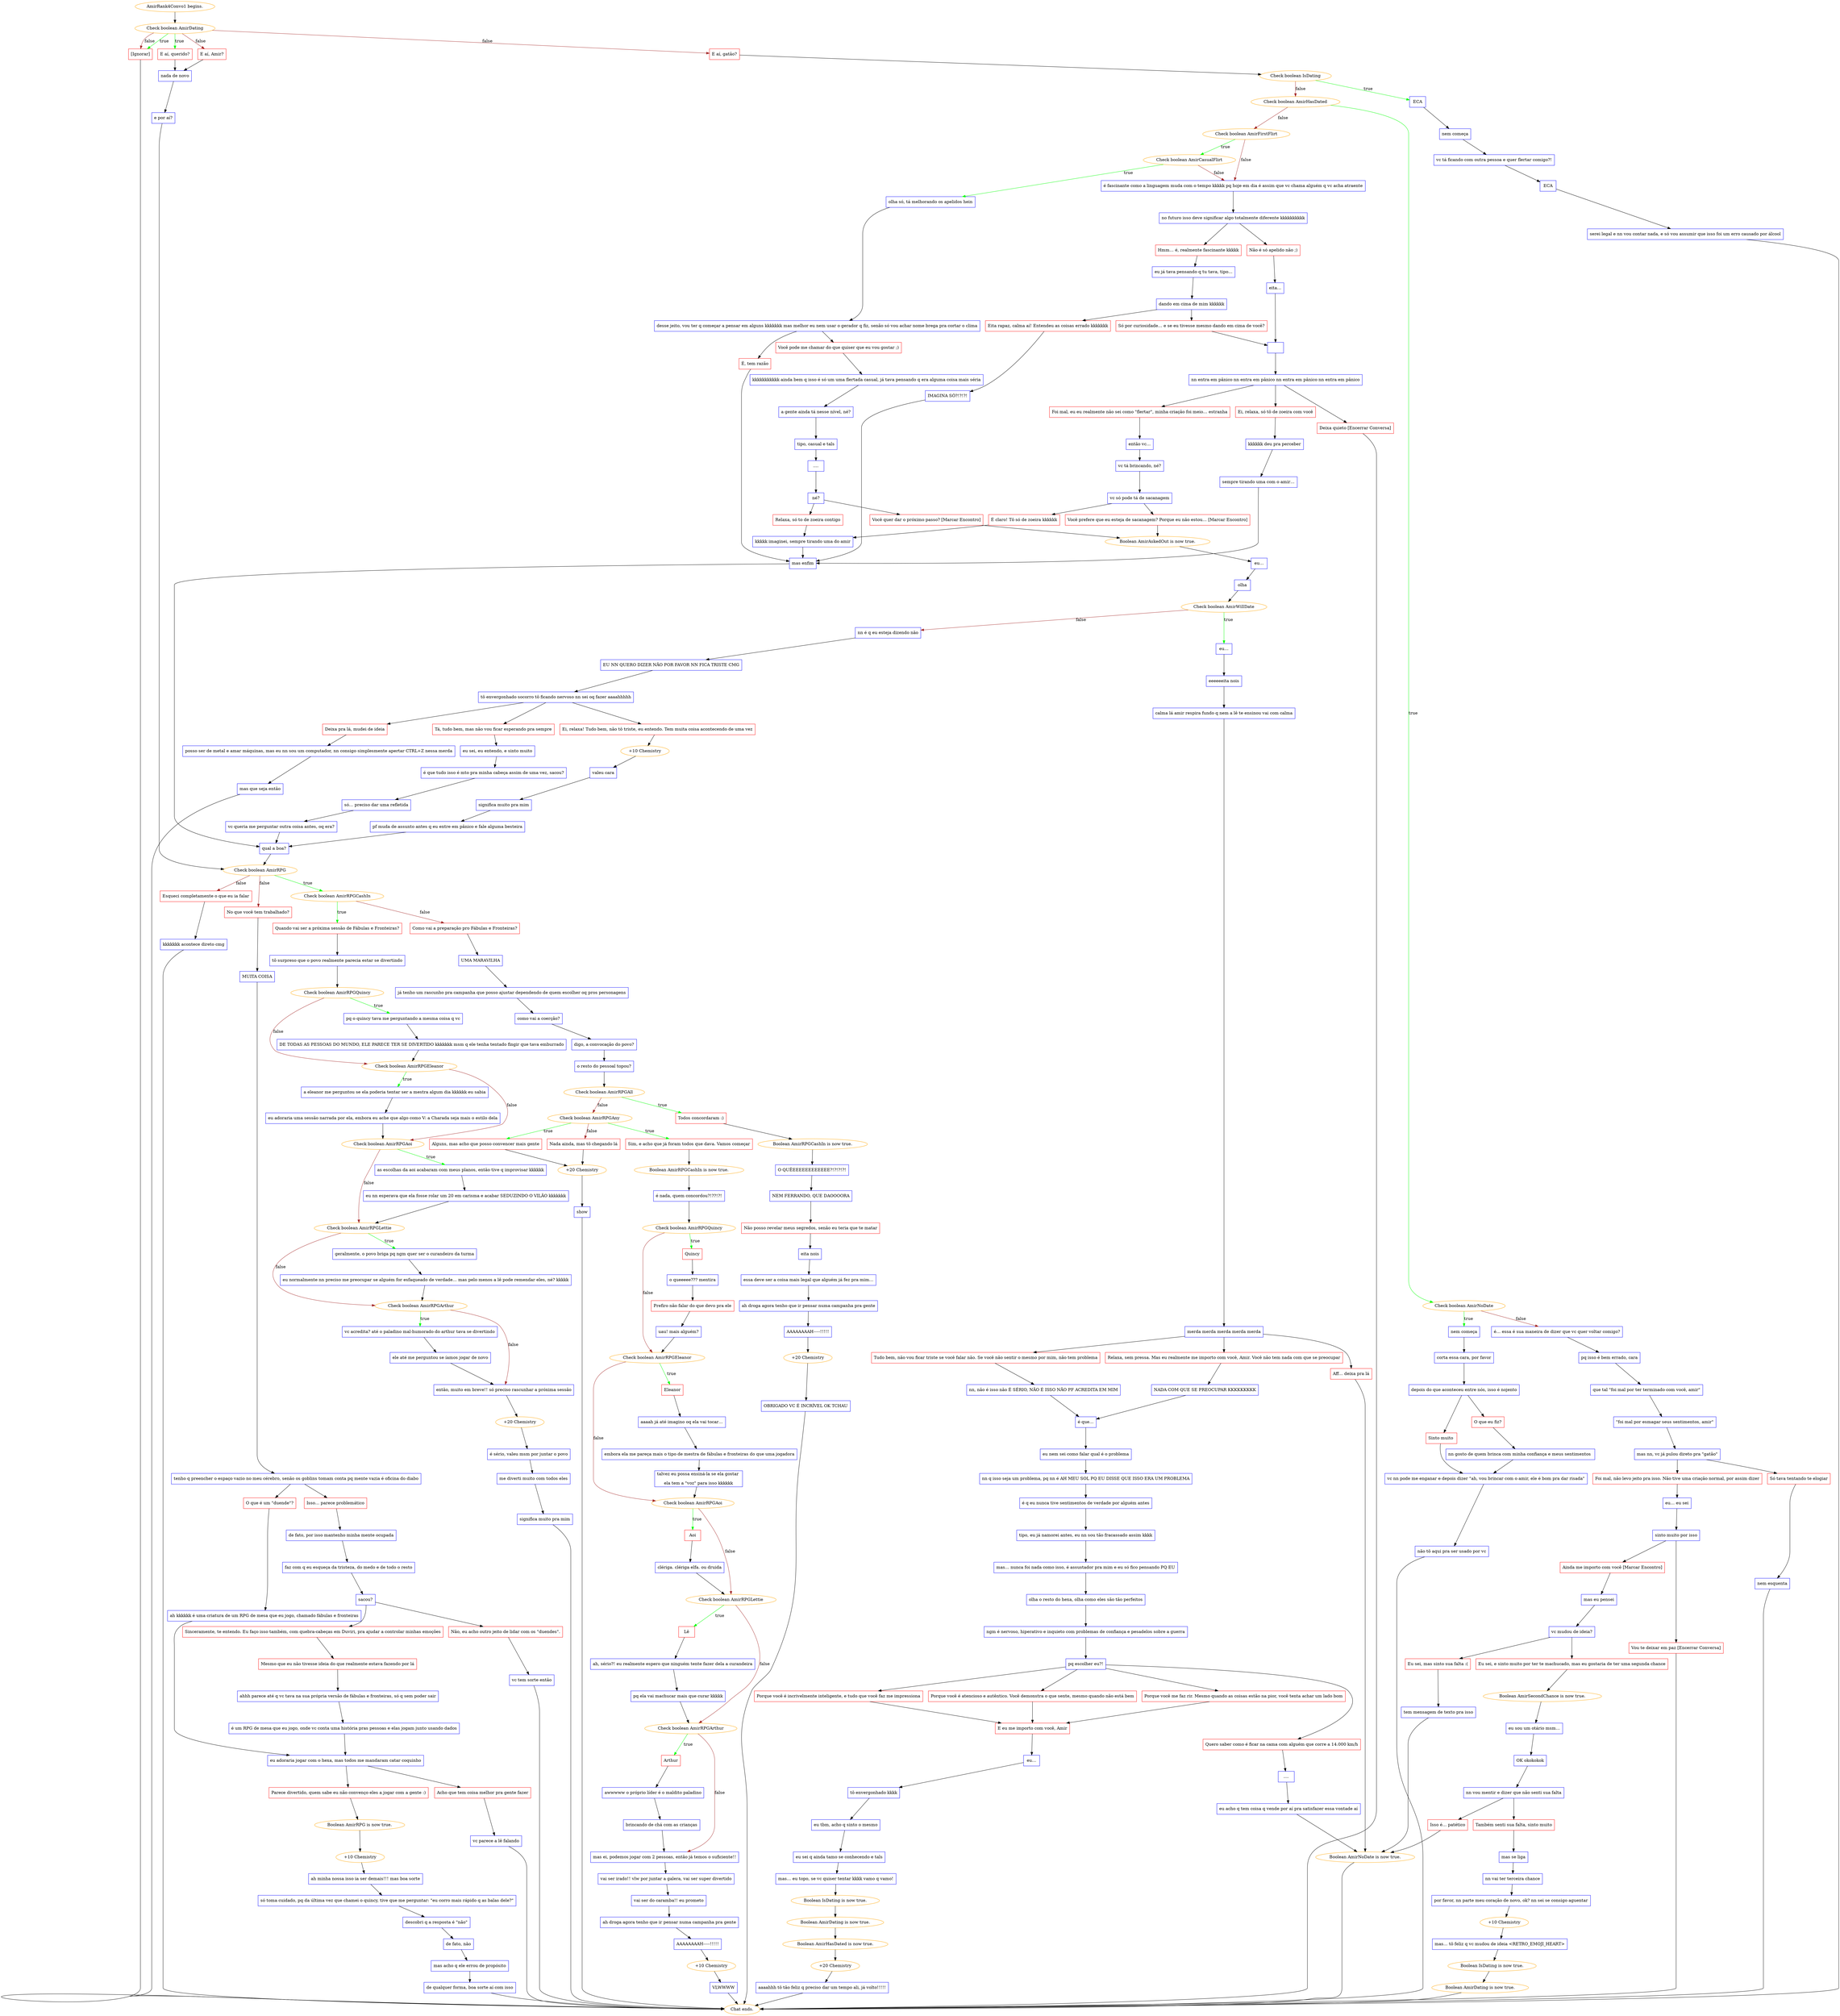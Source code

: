digraph {
	"AmirRank4Convo1 begins." [color=orange];
		"AmirRank4Convo1 begins." -> j1901439017;
	j1901439017 [label="Check boolean AmirDating",color=orange];
		j1901439017 -> j2294793811 [label=true,color=green];
		j1901439017 -> j984287941 [label=true,color=green];
		j1901439017 -> j1343427159 [label=false,color=brown];
		j1901439017 -> j2650635661 [label=false,color=brown];
		j1901439017 -> j984287941 [label=false,color=brown];
	j2294793811 [label="E aí, querido?",shape=box,color=red];
		j2294793811 -> j1939716010;
	j984287941 [label="[Ignorar]",shape=box,color=red];
		j984287941 -> "Chat ends.";
	j1343427159 [label="E aí, Amir?",shape=box,color=red];
		j1343427159 -> j1939716010;
	j2650635661 [label="E aí, gatão?",shape=box,color=red];
		j2650635661 -> j299105551;
	j1939716010 [label="nada de novo",shape=box,color=blue];
		j1939716010 -> j3867970302;
	"Chat ends." [color=orange];
	j299105551 [label="Check boolean IsDating",color=orange];
		j299105551 -> j934366533 [label=true,color=green];
		j299105551 -> j869690643 [label=false,color=brown];
	j3867970302 [label="e por aí?",shape=box,color=blue];
		j3867970302 -> j13181005;
	j934366533 [label="ECA",shape=box,color=blue];
		j934366533 -> j248782340;
	j869690643 [label="Check boolean AmirHasDated",color=orange];
		j869690643 -> j1564964587 [label=true,color=green];
		j869690643 -> j427846108 [label=false,color=brown];
	j13181005 [label="Check boolean AmirRPG",color=orange];
		j13181005 -> j3060623829 [label=true,color=green];
		j13181005 -> j1129377651 [label=false,color=brown];
		j13181005 -> j2533037535 [label=false,color=brown];
	j248782340 [label="nem começa",shape=box,color=blue];
		j248782340 -> j2143173528;
	j1564964587 [label="Check boolean AmirNoDate",color=orange];
		j1564964587 -> j1176392842 [label=true,color=green];
		j1564964587 -> j2111493827 [label=false,color=brown];
	j427846108 [label="Check boolean AmirFirstFlirt",color=orange];
		j427846108 -> j2657990682 [label=true,color=green];
		j427846108 -> j46442862 [label=false,color=brown];
	j3060623829 [label="Check boolean AmirRPGCashIn",color=orange];
		j3060623829 -> j2822030939 [label=true,color=green];
		j3060623829 -> j2665289432 [label=false,color=brown];
	j1129377651 [label="No que você tem trabalhado?",shape=box,color=red];
		j1129377651 -> j1242184596;
	j2533037535 [label="Esqueci completamente o que eu ia falar",shape=box,color=red];
		j2533037535 -> j1170094226;
	j2143173528 [label="vc tá ficando com outra pessoa e quer flertar comigo?!",shape=box,color=blue];
		j2143173528 -> j731971168;
	j1176392842 [label="nem começa",shape=box,color=blue];
		j1176392842 -> j2711643291;
	j2111493827 [label="é… essa é sua maneira de dizer que vc quer voltar comigo?",shape=box,color=blue];
		j2111493827 -> j171916926;
	j2657990682 [label="Check boolean AmirCasualFlirt",color=orange];
		j2657990682 -> j1434389539 [label=true,color=green];
		j2657990682 -> j46442862 [label=false,color=brown];
	j46442862 [label="é fascinante como a linguagem muda com o tempo kkkkk pq hoje em dia é assim que vc chama alguém q vc acha atraente",shape=box,color=blue];
		j46442862 -> j1564142837;
	j2822030939 [label="Quando vai ser a próxima sessão de Fábulas e Fronteiras?",shape=box,color=red];
		j2822030939 -> j3129865963;
	j2665289432 [label="Como vai a preparação pro Fábulas e Fronteiras?",shape=box,color=red];
		j2665289432 -> j2883066456;
	j1242184596 [label="MUITA COISA",shape=box,color=blue];
		j1242184596 -> j3262234762;
	j1170094226 [label="kkkkkkk acontece direto cmg",shape=box,color=blue];
		j1170094226 -> "Chat ends.";
	j731971168 [label="ECA",shape=box,color=blue];
		j731971168 -> j2274869240;
	j2711643291 [label="corta essa cara, por favor",shape=box,color=blue];
		j2711643291 -> j3412458712;
	j171916926 [label="pq isso é bem errado, cara",shape=box,color=blue];
		j171916926 -> j3429027806;
	j1434389539 [label="olha só, tá melhorando os apelidos hein",shape=box,color=blue];
		j1434389539 -> j2419012119;
	j1564142837 [label="no futuro isso deve significar algo totalmente diferente kkkkkkkkkk",shape=box,color=blue];
		j1564142837 -> j1082160126;
		j1564142837 -> j1550311570;
	j3129865963 [label="tô surpreso que o povo realmente parecia estar se divertindo",shape=box,color=blue];
		j3129865963 -> j39894109;
	j2883066456 [label="UMA MARAVILHA",shape=box,color=blue];
		j2883066456 -> j3207796426;
	j3262234762 [label="tenho q preencher o espaço vazio no meu cérebro, senão os goblins tomam conta pq mente vazia é oficina do diabo",shape=box,color=blue];
		j3262234762 -> j2539419531;
		j3262234762 -> j3923153967;
	j2274869240 [label="serei legal e nn vou contar nada, e só vou assumir que isso foi um erro causado por álcool",shape=box,color=blue];
		j2274869240 -> "Chat ends.";
	j3412458712 [label="depois do que aconteceu entre nós, isso é nojento",shape=box,color=blue];
		j3412458712 -> j2253685844;
		j3412458712 -> j4290147774;
	j3429027806 [label="que tal \"foi mal por ter terminado com você, amir\"",shape=box,color=blue];
		j3429027806 -> j225827530;
	j2419012119 [label="desse jeito, vou ter q começar a pensar em alguns kkkkkkk mas melhor eu nem usar o gerador q fiz, senão só vou achar nome brega pra cortar o clima",shape=box,color=blue];
		j2419012119 -> j2262457034;
		j2419012119 -> j4290937342;
	j1082160126 [label="Hmm… é, realmente fascinante kkkkk",shape=box,color=red];
		j1082160126 -> j1654842761;
	j1550311570 [label="Não é só apelido não ;)",shape=box,color=red];
		j1550311570 -> j1976861293;
	j39894109 [label="Check boolean AmirRPGQuincy",color=orange];
		j39894109 -> j2226173264 [label=true,color=green];
		j39894109 -> j2519416544 [label=false,color=brown];
	j3207796426 [label="já tenho um rascunho pra campanha que posso ajustar dependendo de quem escolher oq pros personagens",shape=box,color=blue];
		j3207796426 -> j1657919173;
	j2539419531 [label="Isso… parece problemático",shape=box,color=red];
		j2539419531 -> j1889712621;
	j3923153967 [label="O que é um \"duende\"?",shape=box,color=red];
		j3923153967 -> j1608372287;
	j2253685844 [label="Sinto muito ",shape=box,color=red];
		j2253685844 -> j3307693639;
	j4290147774 [label="O que eu fiz?",shape=box,color=red];
		j4290147774 -> j4203067241;
	j225827530 [label="\"foi mal por esmagar seus sentimentos, amir\"",shape=box,color=blue];
		j225827530 -> j93549515;
	j2262457034 [label="Você pode me chamar do que quiser que eu vou gostar ;)",shape=box,color=red];
		j2262457034 -> j1288383513;
	j4290937342 [label="É, tem razão",shape=box,color=red];
		j4290937342 -> j1805799786;
	j1654842761 [label="eu já tava pensando q tu tava, tipo…",shape=box,color=blue];
		j1654842761 -> j1049471980;
	j1976861293 [label="eita…",shape=box,color=blue];
		j1976861293 -> j1221459631;
	j2226173264 [label="pq o quincy tava me perguntando a mesma coisa q vc",shape=box,color=blue];
		j2226173264 -> j3690889510;
	j2519416544 [label="Check boolean AmirRPGEleanor",color=orange];
		j2519416544 -> j3851442721 [label=true,color=green];
		j2519416544 -> j2468658678 [label=false,color=brown];
	j1657919173 [label="como vai a coerção?",shape=box,color=blue];
		j1657919173 -> j3340868670;
	j1889712621 [label="de fato, por isso mantenho minha mente ocupada",shape=box,color=blue];
		j1889712621 -> j1375475861;
	j1608372287 [label="ah kkkkkk é uma criatura de um RPG de mesa que eu jogo, chamado fábulas e fronteiras",shape=box,color=blue];
		j1608372287 -> j703397750;
	j3307693639 [label="vc nn pode me enganar e depois dizer \"ah, vou brincar com o amir, ele é bom pra dar risada\"",shape=box,color=blue];
		j3307693639 -> j3872245087;
	j4203067241 [label="nn gosto de quem brinca com minha confiança e meus sentimentos ",shape=box,color=blue];
		j4203067241 -> j3307693639;
	j93549515 [label="mas nn, vc já pulou direto pra \"gatão\"",shape=box,color=blue];
		j93549515 -> j3099877546;
		j93549515 -> j658648577;
	j1288383513 [label="kkkkkkkkkkk ainda bem q isso é só um uma flertada casual, já tava pensando q era alguma coisa mais séria",shape=box,color=blue];
		j1288383513 -> j1898389834;
	j1805799786 [label="mas enfim",shape=box,color=blue];
		j1805799786 -> j1871782927;
	j1049471980 [label="dando em cima de mim kkkkkk",shape=box,color=blue];
		j1049471980 -> j125843922;
		j1049471980 -> j603510260;
	j1221459631 [label=" ",shape=box,color=blue];
		j1221459631 -> j2692722816;
	j3690889510 [label="DE TODAS AS PESSOAS DO MUNDO, ELE PARECE TER SE DIVERTIDO kkkkkkk msm q ele tenha tentado fingir que tava emburrado",shape=box,color=blue];
		j3690889510 -> j2519416544;
	j3851442721 [label="a eleanor me perguntou se ela poderia tentar ser a mestra algum dia kkkkkk eu sabia",shape=box,color=blue];
		j3851442721 -> j38943957;
	j2468658678 [label="Check boolean AmirRPGAoi",color=orange];
		j2468658678 -> j934752424 [label=true,color=green];
		j2468658678 -> j290297768 [label=false,color=brown];
	j3340868670 [label="digo, a convocação do povo?",shape=box,color=blue];
		j3340868670 -> j3383144042;
	j1375475861 [label="faz com q eu esqueça da tristeza, do medo e de todo o resto",shape=box,color=blue];
		j1375475861 -> j2342845120;
	j703397750 [label="eu adoraria jogar com o hexa, mas todos me mandaram catar coquinho",shape=box,color=blue];
		j703397750 -> j1838583837;
		j703397750 -> j3549334186;
	j3872245087 [label="não tô aqui pra ser usado por vc",shape=box,color=blue];
		j3872245087 -> "Chat ends.";
	j3099877546 [label="Foi mal, não levo jeito pra isso. Não tive uma criação normal, por assim dizer",shape=box,color=red];
		j3099877546 -> j4081274873;
	j658648577 [label="Só tava tentando te elogiar",shape=box,color=red];
		j658648577 -> j1180108341;
	j1898389834 [label="a gente ainda tá nesse nível, né?",shape=box,color=blue];
		j1898389834 -> j2196389832;
	j1871782927 [label="qual a boa?",shape=box,color=blue];
		j1871782927 -> j13181005;
	j125843922 [label="Eita rapaz, calma aí! Entendeu as coisas errado kkkkkkk",shape=box,color=red];
		j125843922 -> j139039436;
	j603510260 [label="Só por curiosidade… e se eu tivesse mesmo dando em cima de você?",shape=box,color=red];
		j603510260 -> j1221459631;
	j2692722816 [label="nn entra em pânico nn entra em pânico nn entra em pânico nn entra em pânico",shape=box,color=blue];
		j2692722816 -> j3550878231;
		j2692722816 -> j3326837773;
		j2692722816 -> j462917015;
	j38943957 [label="eu adoraria uma sessão narrada por ela, embora eu ache que algo como V: a Charada seja mais o estilo dela",shape=box,color=blue];
		j38943957 -> j2468658678;
	j934752424 [label="as escolhas da aoi acabaram com meus planos, então tive q improvisar kkkkkk",shape=box,color=blue];
		j934752424 -> j1685632997;
	j290297768 [label="Check boolean AmirRPGLettie",color=orange];
		j290297768 -> j285987888 [label=true,color=green];
		j290297768 -> j3043779789 [label=false,color=brown];
	j3383144042 [label="o resto do pessoal topou?",shape=box,color=blue];
		j3383144042 -> j2410754749;
	j2342845120 [label="sacou?",shape=box,color=blue];
		j2342845120 -> j3583639982;
		j2342845120 -> j2860267537;
	j1838583837 [label="Parece divertido, quem sabe eu não convenço eles a jogar com a gente :)",shape=box,color=red];
		j1838583837 -> j164624452;
	j3549334186 [label="Acho que tem coisa melhor pra gente fazer",shape=box,color=red];
		j3549334186 -> j2291568548;
	j4081274873 [label="eu… eu sei",shape=box,color=blue];
		j4081274873 -> j3601230554;
	j1180108341 [label="nem esquenta",shape=box,color=blue];
		j1180108341 -> "Chat ends.";
	j2196389832 [label="tipo, casual e tals",shape=box,color=blue];
		j2196389832 -> j2510466937;
	j139039436 [label="IMAGINA SÓ?!?!?!",shape=box,color=blue];
		j139039436 -> j1805799786;
	j3550878231 [label="Ei, relaxa, só tô de zoeira com você",shape=box,color=red];
		j3550878231 -> j774133175;
	j3326837773 [label="Foi mal, eu eu realmente não sei como \"flertar\", minha criação foi meio… estranha",shape=box,color=red];
		j3326837773 -> j350824356;
	j462917015 [label="Deixa quieto [Encerrar Conversa]",shape=box,color=red];
		j462917015 -> "Chat ends.";
	j1685632997 [label="eu nn esperava que ela fosse rolar um 20 em carisma e acabar SEDUZINDO O VILÃO kkkkkkk",shape=box,color=blue];
		j1685632997 -> j290297768;
	j285987888 [label="geralmente, o povo briga pq ngm quer ser o curandeiro da turma",shape=box,color=blue];
		j285987888 -> j3533281178;
	j3043779789 [label="Check boolean AmirRPGArthur",color=orange];
		j3043779789 -> j573528088 [label=true,color=green];
		j3043779789 -> j3452678231 [label=false,color=brown];
	j2410754749 [label="Check boolean AmirRPGAll",color=orange];
		j2410754749 -> j1312523753 [label=true,color=green];
		j2410754749 -> j4007068273 [label=false,color=brown];
	j3583639982 [label="Sinceramente, te entendo. Eu faço isso também, com quebra-cabeças em Duviri, pra ajudar a controlar minhas emoções",shape=box,color=red];
		j3583639982 -> j3805077328;
	j2860267537 [label="Não, eu acho outro jeito de lidar com os \"duendes\".",shape=box,color=red];
		j2860267537 -> j814645039;
	j164624452 [label="Boolean AmirRPG is now true.",color=orange];
		j164624452 -> j3172792951;
	j2291568548 [label="vc parece a lê falando",shape=box,color=blue];
		j2291568548 -> "Chat ends.";
	j3601230554 [label="sinto muito por isso",shape=box,color=blue];
		j3601230554 -> j410932263;
		j3601230554 -> j1064670010;
	j2510466937 [label="....",shape=box,color=blue];
		j2510466937 -> j611801178;
	j774133175 [label="kkkkkk deu pra perceber",shape=box,color=blue];
		j774133175 -> j35401020;
	j350824356 [label="então vc…",shape=box,color=blue];
		j350824356 -> j2995174220;
	j3533281178 [label="eu normalmente nn preciso me preocupar se alguém for esfaqueado de verdade… mas pelo menos a lê pode remendar eles, né? kkkkk",shape=box,color=blue];
		j3533281178 -> j3043779789;
	j573528088 [label="vc acredita? até o paladino mal-humorado do arthur tava se divertindo",shape=box,color=blue];
		j573528088 -> j327374291;
	j3452678231 [label="então, muito em breve!! só preciso rascunhar a próxima sessão",shape=box,color=blue];
		j3452678231 -> j3500385826;
	j1312523753 [label="Todos concordaram :)",shape=box,color=red];
		j1312523753 -> j794741624;
	j4007068273 [label="Check boolean AmirRPGAny",color=orange];
		j4007068273 -> j1792065713 [label=true,color=green];
		j4007068273 -> j683387836 [label=true,color=green];
		j4007068273 -> j3925452895 [label=false,color=brown];
	j3805077328 [label="Mesmo que eu não tivesse ideia do que realmente estava fazendo por lá",shape=box,color=red];
		j3805077328 -> j1480902087;
	j814645039 [label="vc tem sorte então",shape=box,color=blue];
		j814645039 -> "Chat ends.";
	j3172792951 [label="+10 Chemistry",color=orange];
		j3172792951 -> j1537736159;
	j410932263 [label="Ainda me importo com você [Marcar Encontro]",shape=box,color=red];
		j410932263 -> j1799014670;
	j1064670010 [label="Vou te deixar em paz [Encerrar Conversa]",shape=box,color=red];
		j1064670010 -> "Chat ends.";
	j611801178 [label="né?",shape=box,color=blue];
		j611801178 -> j2408269447;
		j611801178 -> j3210435152;
	j35401020 [label="sempre tirando uma com o amir…",shape=box,color=blue];
		j35401020 -> j1805799786;
	j2995174220 [label="vc tá brincando, né?",shape=box,color=blue];
		j2995174220 -> j3427781851;
	j327374291 [label="ele até me perguntou se íamos jogar de novo",shape=box,color=blue];
		j327374291 -> j3452678231;
	j3500385826 [label="+20 Chemistry",color=orange];
		j3500385826 -> j1781384606;
	j794741624 [label="Boolean AmirRPGCashIn is now true.",color=orange];
		j794741624 -> j2355568509;
	j1792065713 [label="Sim, e acho que já foram todos que dava. Vamos começar",shape=box,color=red];
		j1792065713 -> j1575841325;
	j683387836 [label="Alguns, mas acho que posso convencer mais gente",shape=box,color=red];
		j683387836 -> j4075395378;
	j3925452895 [label="Nada ainda, mas tô chegando lá",shape=box,color=red];
		j3925452895 -> j4075395378;
	j1480902087 [label="ahhh parece até q vc tava na sua própria versão de fábulas e fronteiras, só q sem poder sair",shape=box,color=blue];
		j1480902087 -> j1282031288;
	j1537736159 [label="ah minha nossa isso ia ser demais!!! mas boa sorte",shape=box,color=blue];
		j1537736159 -> j3600046863;
	j1799014670 [label="mas eu pensei",shape=box,color=blue];
		j1799014670 -> j1922454521;
	j2408269447 [label="Você quer dar o próximo passo? [Marcar Encontro]",shape=box,color=red];
		j2408269447 -> j2492027355;
	j3210435152 [label="Relaxa, só to de zoeira contigo",shape=box,color=red];
		j3210435152 -> j2952174924;
	j3427781851 [label="vc só pode tá de sacanagem",shape=box,color=blue];
		j3427781851 -> j1275989247;
		j3427781851 -> j637567860;
	j1781384606 [label="é sério, valeu msm por juntar o povo",shape=box,color=blue];
		j1781384606 -> j1737335794;
	j2355568509 [label="O QUÊEEEEEEEEEEEE?!?!?!?!",shape=box,color=blue];
		j2355568509 -> j1775710761;
	j1575841325 [label="Boolean AmirRPGCashIn is now true.",color=orange];
		j1575841325 -> j1331035015;
	j4075395378 [label="+20 Chemistry",color=orange];
		j4075395378 -> j555981899;
	j1282031288 [label="é um RPG de mesa que eu jogo, onde vc conta uma história pras pessoas e elas jogam junto usando dados",shape=box,color=blue];
		j1282031288 -> j703397750;
	j3600046863 [label="só toma cuidado, pq da última vez que chamei o quincy, tive que me perguntar: \"eu corro mais rápido q as balas dele?\"",shape=box,color=blue];
		j3600046863 -> j3777188195;
	j1922454521 [label="vc mudou de ideia?",shape=box,color=blue];
		j1922454521 -> j1896840293;
		j1922454521 -> j1199323945;
	j2492027355 [label="Boolean AmirAskedOut is now true.",color=orange];
		j2492027355 -> j1748004055;
	j2952174924 [label="kkkkk imaginei, sempre tirando uma do amir",shape=box,color=blue];
		j2952174924 -> j1805799786;
	j1275989247 [label="Você prefere que eu esteja de sacanagem? Porque eu não estou… [Marcar Encontro]",shape=box,color=red];
		j1275989247 -> j2492027355;
	j637567860 [label="É claro! Tô só de zoeira kkkkkk",shape=box,color=red];
		j637567860 -> j2952174924;
	j1737335794 [label="me diverti muito com todos eles",shape=box,color=blue];
		j1737335794 -> j1864592667;
	j1775710761 [label="NEM FERRANDO, QUE DAOOOORA",shape=box,color=blue];
		j1775710761 -> j1341183532;
	j1331035015 [label="é nada, quem concordou?!??!?!",shape=box,color=blue];
		j1331035015 -> j1892846008;
	j555981899 [label="show",shape=box,color=blue];
		j555981899 -> "Chat ends.";
	j3777188195 [label="descobri q a resposta é \"não\"",shape=box,color=blue];
		j3777188195 -> j1504346175;
	j1896840293 [label="Eu sei, mas sinto sua falta :(",shape=box,color=red];
		j1896840293 -> j2287031748;
	j1199323945 [label="Eu sei, e sinto muito por ter te machucado, mas eu gostaria de ter uma segunda chance",shape=box,color=red];
		j1199323945 -> j1498789739;
	j1748004055 [label="eu…",shape=box,color=blue];
		j1748004055 -> j3330771190;
	j1864592667 [label="significa muito pra mim",shape=box,color=blue];
		j1864592667 -> "Chat ends.";
	j1341183532 [label="Não posso revelar meus segredos, senão eu teria que te matar",shape=box,color=red];
		j1341183532 -> j3911915237;
	j1892846008 [label="Check boolean AmirRPGQuincy",color=orange];
		j1892846008 -> j3916318238 [label=true,color=green];
		j1892846008 -> j3259202448 [label=false,color=brown];
	j1504346175 [label="de fato, não",shape=box,color=blue];
		j1504346175 -> j3806649504;
	j2287031748 [label="tem mensagem de texto pra isso",shape=box,color=blue];
		j2287031748 -> j2322051913;
	j1498789739 [label="Boolean AmirSecondChance is now true.",color=orange];
		j1498789739 -> j2733008209;
	j3330771190 [label="olha",shape=box,color=blue];
		j3330771190 -> j1477186602;
	j3911915237 [label="eita nois",shape=box,color=blue];
		j3911915237 -> j1511177658;
	j3916318238 [label="Quincy",shape=box,color=red];
		j3916318238 -> j1733290238;
	j3259202448 [label="Check boolean AmirRPGEleanor",color=orange];
		j3259202448 -> j3408379184 [label=true,color=green];
		j3259202448 -> j1611217381 [label=false,color=brown];
	j3806649504 [label="mas acho q ele errou de propósito",shape=box,color=blue];
		j3806649504 -> j3960046097;
	j2322051913 [label="Boolean AmirNoDate is now true.",color=orange];
		j2322051913 -> "Chat ends.";
	j2733008209 [label="eu sou um otário msm…",shape=box,color=blue];
		j2733008209 -> j1378040881;
	j1477186602 [label="Check boolean AmirWillDate",color=orange];
		j1477186602 -> j1125322244 [label=true,color=green];
		j1477186602 -> j1255628910 [label=false,color=brown];
	j1511177658 [label="essa deve ser a coisa mais legal que alguém já fez pra mim…",shape=box,color=blue];
		j1511177658 -> j2342000271;
	j1733290238 [label="o queeeee??? mentira",shape=box,color=blue];
		j1733290238 -> j1088056340;
	j3408379184 [label="Eleanor",shape=box,color=red];
		j3408379184 -> j3281759697;
	j1611217381 [label="Check boolean AmirRPGAoi",color=orange];
		j1611217381 -> j27991632 [label=true,color=green];
		j1611217381 -> j2067107230 [label=false,color=brown];
	j3960046097 [label="de qualquer forma, boa sorte aí com isso",shape=box,color=blue];
		j3960046097 -> "Chat ends.";
	j1378040881 [label="OK okokokok",shape=box,color=blue];
		j1378040881 -> j3932816008;
	j1125322244 [label="eu…",shape=box,color=blue];
		j1125322244 -> j258700006;
	j1255628910 [label="nn é q eu esteja dizendo não",shape=box,color=blue];
		j1255628910 -> j1050396545;
	j2342000271 [label="ah droga agora tenho que ir pensar numa campanha pra gente",shape=box,color=blue];
		j2342000271 -> j492413723;
	j1088056340 [label="Prefiro não falar do que devo pra ele",shape=box,color=red];
		j1088056340 -> j1397581360;
	j3281759697 [label="aaaah já até imagino oq ela vai tocar…",shape=box,color=blue];
		j3281759697 -> j1897793793;
	j27991632 [label="Aoi",shape=box,color=red];
		j27991632 -> j2320899902;
	j2067107230 [label="Check boolean AmirRPGLettie",color=orange];
		j2067107230 -> j1245021339 [label=true,color=green];
		j2067107230 -> j241471578 [label=false,color=brown];
	j3932816008 [label="nn vou mentir e dizer que não senti sua falta",shape=box,color=blue];
		j3932816008 -> j1237573841;
		j3932816008 -> j3211969170;
	j258700006 [label="eeeeeeita nois",shape=box,color=blue];
		j258700006 -> j856942336;
	j1050396545 [label="EU NN QUERO DIZER NÃO POR FAVOR NN FICA TRISTE CMG",shape=box,color=blue];
		j1050396545 -> j264895839;
	j492413723 [label="AAAAAAAAH-----!!!!!",shape=box,color=blue];
		j492413723 -> j3573220476;
	j1397581360 [label="uau! mais alguém?",shape=box,color=blue];
		j1397581360 -> j3259202448;
	j1897793793 [label="embora ela me pareça mais o tipo de mestra de fábulas e fronteiras do que uma jogadora",shape=box,color=blue];
		j1897793793 -> j3882988923;
	j2320899902 [label="clériga. clériga elfa. ou druida",shape=box,color=blue];
		j2320899902 -> j2067107230;
	j1245021339 [label="Lê",shape=box,color=red];
		j1245021339 -> j1263808965;
	j241471578 [label="Check boolean AmirRPGArthur",color=orange];
		j241471578 -> j1575281282 [label=true,color=green];
		j241471578 -> j4238590820 [label=false,color=brown];
	j1237573841 [label="Também senti sua falta, sinto muito",shape=box,color=red];
		j1237573841 -> j1943695203;
	j3211969170 [label="Isso é… patético",shape=box,color=red];
		j3211969170 -> j2322051913;
	j856942336 [label="calma lá amir respira fundo q nem a lê te ensinou vai com calma",shape=box,color=blue];
		j856942336 -> j2155428667;
	j264895839 [label="tô envergonhado socorro tô ficando nervoso nn sei oq fazer aaaahhhhh",shape=box,color=blue];
		j264895839 -> j112971596;
		j264895839 -> j3111126940;
		j264895839 -> j1770503710;
	j3573220476 [label="+20 Chemistry",color=orange];
		j3573220476 -> j3854086108;
	j3882988923 [label="talvez eu possa ensiná-la se ela gostar 
ela tem a \"voz\" para isso kkkkkk",shape=box,color=blue];
		j3882988923 -> j1611217381;
	j1263808965 [label="ah, sério?! eu realmente espero que ninguém tente fazer dela a curandeira",shape=box,color=blue];
		j1263808965 -> j2601688585;
	j1575281282 [label="Arthur",shape=box,color=red];
		j1575281282 -> j3088885083;
	j4238590820 [label="mas ei, podemos jogar com 2 pessoas, então já temos o suficiente!!",shape=box,color=blue];
		j4238590820 -> j3174370366;
	j1943695203 [label="mas se liga",shape=box,color=blue];
		j1943695203 -> j469140953;
	j2155428667 [label="merda merda merda merda merda",shape=box,color=blue];
		j2155428667 -> j2018159241;
		j2155428667 -> j567865050;
		j2155428667 -> j2831828439;
	j112971596 [label="Ei, relaxa! Tudo bem, não tô triste, eu entendo. Tem muita coisa acontecendo de uma vez",shape=box,color=red];
		j112971596 -> j873035883;
	j3111126940 [label="Tá, tudo bem, mas não vou ficar esperando pra sempre",shape=box,color=red];
		j3111126940 -> j1910057670;
	j1770503710 [label="Deixa pra lá, mudei de ideia",shape=box,color=red];
		j1770503710 -> j2376128480;
	j3854086108 [label="OBRIGADO VC É INCRÍVEL OK TCHAU",shape=box,color=blue];
		j3854086108 -> "Chat ends.";
	j2601688585 [label="pq ela vai machucar mais que curar kkkkk",shape=box,color=blue];
		j2601688585 -> j241471578;
	j3088885083 [label="awwwww o próprio líder é o maldito paladino",shape=box,color=blue];
		j3088885083 -> j4154020814;
	j3174370366 [label="vai ser irado!! vlw por juntar a galera, vai ser super divertido",shape=box,color=blue];
		j3174370366 -> j3352445747;
	j469140953 [label="nn vai ter terceira chance",shape=box,color=blue];
		j469140953 -> j2498729905;
	j2018159241 [label="Aff… deixa pra lá",shape=box,color=red];
		j2018159241 -> j2322051913;
	j567865050 [label="Relaxa, sem pressa. Mas eu realmente me importo com você, Amir. Você não tem nada com que se preocupar",shape=box,color=red];
		j567865050 -> j2962479320;
	j2831828439 [label="Tudo bem, não vou ficar triste se você falar não. Se você não sentir o mesmo por mim, não tem problema",shape=box,color=red];
		j2831828439 -> j2141585528;
	j873035883 [label="+10 Chemistry",color=orange];
		j873035883 -> j4078892842;
	j1910057670 [label="eu sei, eu entendo, e sinto muito",shape=box,color=blue];
		j1910057670 -> j1515491373;
	j2376128480 [label="posso ser de metal e amar máquinas, mas eu nn sou um computador, nn consigo simplesmente apertar CTRL+Z nessa merda",shape=box,color=blue];
		j2376128480 -> j816572270;
	j4154020814 [label="brincando de chá com as crianças",shape=box,color=blue];
		j4154020814 -> j4238590820;
	j3352445747 [label="vai ser do caramba!! eu prometo",shape=box,color=blue];
		j3352445747 -> j1253770579;
	j2498729905 [label="por favor, nn parte meu coração de novo, ok? nn sei se consigo aguentar",shape=box,color=blue];
		j2498729905 -> j1774703301;
	j2962479320 [label="NADA COM QUE SE PREOCUPAR KKKKKKKKK",shape=box,color=blue];
		j2962479320 -> j739369001;
	j2141585528 [label="nn, não é isso não É SÉRIO, NÃO É ISSO NÃO PF ACREDITA EM MIM",shape=box,color=blue];
		j2141585528 -> j739369001;
	j4078892842 [label="valeu cara",shape=box,color=blue];
		j4078892842 -> j1924023089;
	j1515491373 [label="é que tudo isso é mto pra minha cabeça assim de uma vez, sacou?",shape=box,color=blue];
		j1515491373 -> j2913468461;
	j816572270 [label="mas que seja então",shape=box,color=blue];
		j816572270 -> "Chat ends.";
	j1253770579 [label="ah droga agora tenho que ir pensar numa campanha pra gente",shape=box,color=blue];
		j1253770579 -> j3687732534;
	j1774703301 [label="+10 Chemistry",color=orange];
		j1774703301 -> j1614673657;
	j739369001 [label="é que…",shape=box,color=blue];
		j739369001 -> j2744604100;
	j1924023089 [label="significa muito pra mim",shape=box,color=blue];
		j1924023089 -> j3833286266;
	j2913468461 [label="só… preciso dar uma refletida",shape=box,color=blue];
		j2913468461 -> j3255428350;
	j3687732534 [label="AAAAAAAAH-----!!!!!",shape=box,color=blue];
		j3687732534 -> j2685271397;
	j1614673657 [label="mas… tô feliz q vc mudou de ideia <RETRO_EMOJI_HEART>",shape=box,color=blue];
		j1614673657 -> j855872083;
	j2744604100 [label="eu nem sei como falar qual é o problema",shape=box,color=blue];
		j2744604100 -> j49340825;
	j3833286266 [label="pf muda de assunto antes q eu entre em pânico e fale alguma besteira",shape=box,color=blue];
		j3833286266 -> j1871782927;
	j3255428350 [label="vc queria me perguntar outra coisa antes, oq era?",shape=box,color=blue];
		j3255428350 -> j1871782927;
	j2685271397 [label="+10 Chemistry",color=orange];
		j2685271397 -> j2368041745;
	j855872083 [label="Boolean IsDating is now true.",color=orange];
		j855872083 -> j3208739917;
	j49340825 [label="nn q isso seja um problema, pq nn é AH MEU SOL PQ EU DISSE QUE ISSO ERA UM PROBLEMA",shape=box,color=blue];
		j49340825 -> j771887636;
	j2368041745 [label="VLWWWW",shape=box,color=blue];
		j2368041745 -> "Chat ends.";
	j3208739917 [label="Boolean AmirDating is now true.",color=orange];
		j3208739917 -> "Chat ends.";
	j771887636 [label="é q eu nunca tive sentimentos de verdade por alguém antes",shape=box,color=blue];
		j771887636 -> j159608799;
	j159608799 [label="tipo, eu já namorei antes, eu nn sou tão fracassado assim kkkk",shape=box,color=blue];
		j159608799 -> j2933165801;
	j2933165801 [label="mas… nunca foi nada como isso, é assustador pra mim e eu só fico pensando PQ EU",shape=box,color=blue];
		j2933165801 -> j4048593480;
	j4048593480 [label="olha o resto do hexa, olha como eles são tão perfeitos",shape=box,color=blue];
		j4048593480 -> j3735868809;
	j3735868809 [label="ngm é nervoso, hiperativo e inquieto com problemas de confiança e pesadelos sobre a guerra",shape=box,color=blue];
		j3735868809 -> j219781226;
	j219781226 [label="pq escolher eu?!",shape=box,color=blue];
		j219781226 -> j1292323457;
		j219781226 -> j3797016428;
		j219781226 -> j1540218678;
		j219781226 -> j1576840579;
	j1292323457 [label="Porque você é incrivelmente inteligente, e tudo que você faz me impressiona",shape=box,color=red];
		j1292323457 -> j686132881;
	j3797016428 [label="Porque você é atencioso e autêntico. Você demonstra o que sente, mesmo quando não está bem",shape=box,color=red];
		j3797016428 -> j686132881;
	j1540218678 [label="Porque você me faz rir. Mesmo quando as coisas estão na pior, você tenta achar um lado bom",shape=box,color=red];
		j1540218678 -> j686132881;
	j1576840579 [label="Quero saber como é ficar na cama com alguém que corre a 14.000 km/h",shape=box,color=red];
		j1576840579 -> j3611273937;
	j686132881 [label="E eu me importo com você, Amir",shape=box,color=red];
		j686132881 -> j3459975185;
	j3611273937 [label="....",shape=box,color=blue];
		j3611273937 -> j677045258;
	j3459975185 [label="eu…",shape=box,color=blue];
		j3459975185 -> j3059617311;
	j677045258 [label="eu acho q tem coisa q vende por aí pra satisfazer essa vontade aí",shape=box,color=blue];
		j677045258 -> j2322051913;
	j3059617311 [label="tô envergonhado kkkk",shape=box,color=blue];
		j3059617311 -> j101955413;
	j101955413 [label="eu tbm, acho q sinto o mesmo",shape=box,color=blue];
		j101955413 -> j1030209837;
	j1030209837 [label="eu sei q ainda tamo se conhecendo e tals",shape=box,color=blue];
		j1030209837 -> j3335455157;
	j3335455157 [label="mas… eu topo, se vc quiser tentar kkkk vamo q vamo!",shape=box,color=blue];
		j3335455157 -> j837135955;
	j837135955 [label="Boolean IsDating is now true.",color=orange];
		j837135955 -> j2526099102;
	j2526099102 [label="Boolean AmirDating is now true.",color=orange];
		j2526099102 -> j1366308731;
	j1366308731 [label="Boolean AmirHasDated is now true.",color=orange];
		j1366308731 -> j2956982677;
	j2956982677 [label="+20 Chemistry",color=orange];
		j2956982677 -> j1942729344;
	j1942729344 [label="aaaahhh tô tão feliz q preciso dar um tempo ali, já volto!!!!!",shape=box,color=blue];
		j1942729344 -> "Chat ends.";
}